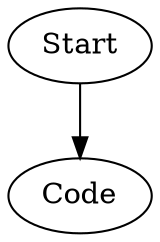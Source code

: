 digraph AST {
  "2044774860064" [label="Start"];
  "2044774860064" -> "2044774859056";
  "2044774859056" [label="Code"];
}
